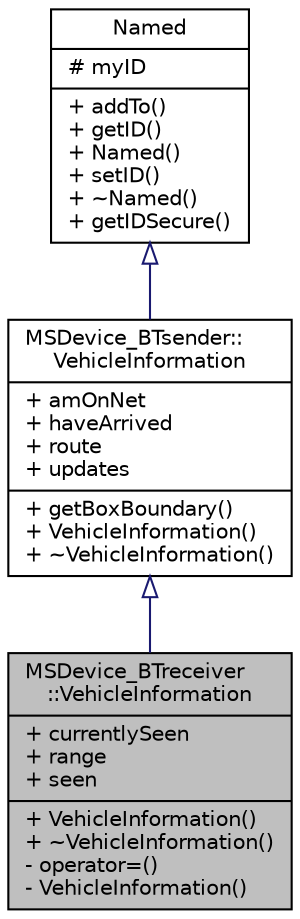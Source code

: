 digraph "MSDevice_BTreceiver::VehicleInformation"
{
  edge [fontname="Helvetica",fontsize="10",labelfontname="Helvetica",labelfontsize="10"];
  node [fontname="Helvetica",fontsize="10",shape=record];
  Node3 [label="{MSDevice_BTreceiver\l::VehicleInformation\n|+ currentlySeen\l+ range\l+ seen\l|+ VehicleInformation()\l+ ~VehicleInformation()\l- operator=()\l- VehicleInformation()\l}",height=0.2,width=0.4,color="black", fillcolor="grey75", style="filled", fontcolor="black"];
  Node4 -> Node3 [dir="back",color="midnightblue",fontsize="10",style="solid",arrowtail="onormal",fontname="Helvetica"];
  Node4 [label="{MSDevice_BTsender::\lVehicleInformation\n|+ amOnNet\l+ haveArrived\l+ route\l+ updates\l|+ getBoxBoundary()\l+ VehicleInformation()\l+ ~VehicleInformation()\l}",height=0.2,width=0.4,color="black", fillcolor="white", style="filled",URL="$df/d02/class_m_s_device___b_tsender_1_1_vehicle_information.html",tooltip="Stores the information of a vehicle. "];
  Node5 -> Node4 [dir="back",color="midnightblue",fontsize="10",style="solid",arrowtail="onormal",fontname="Helvetica"];
  Node5 [label="{Named\n|# myID\l|+ addTo()\l+ getID()\l+ Named()\l+ setID()\l+ ~Named()\l+ getIDSecure()\l}",height=0.2,width=0.4,color="black", fillcolor="white", style="filled",URL="$d5/dbf/class_named.html",tooltip="Base class for objects which have an id. "];
}
